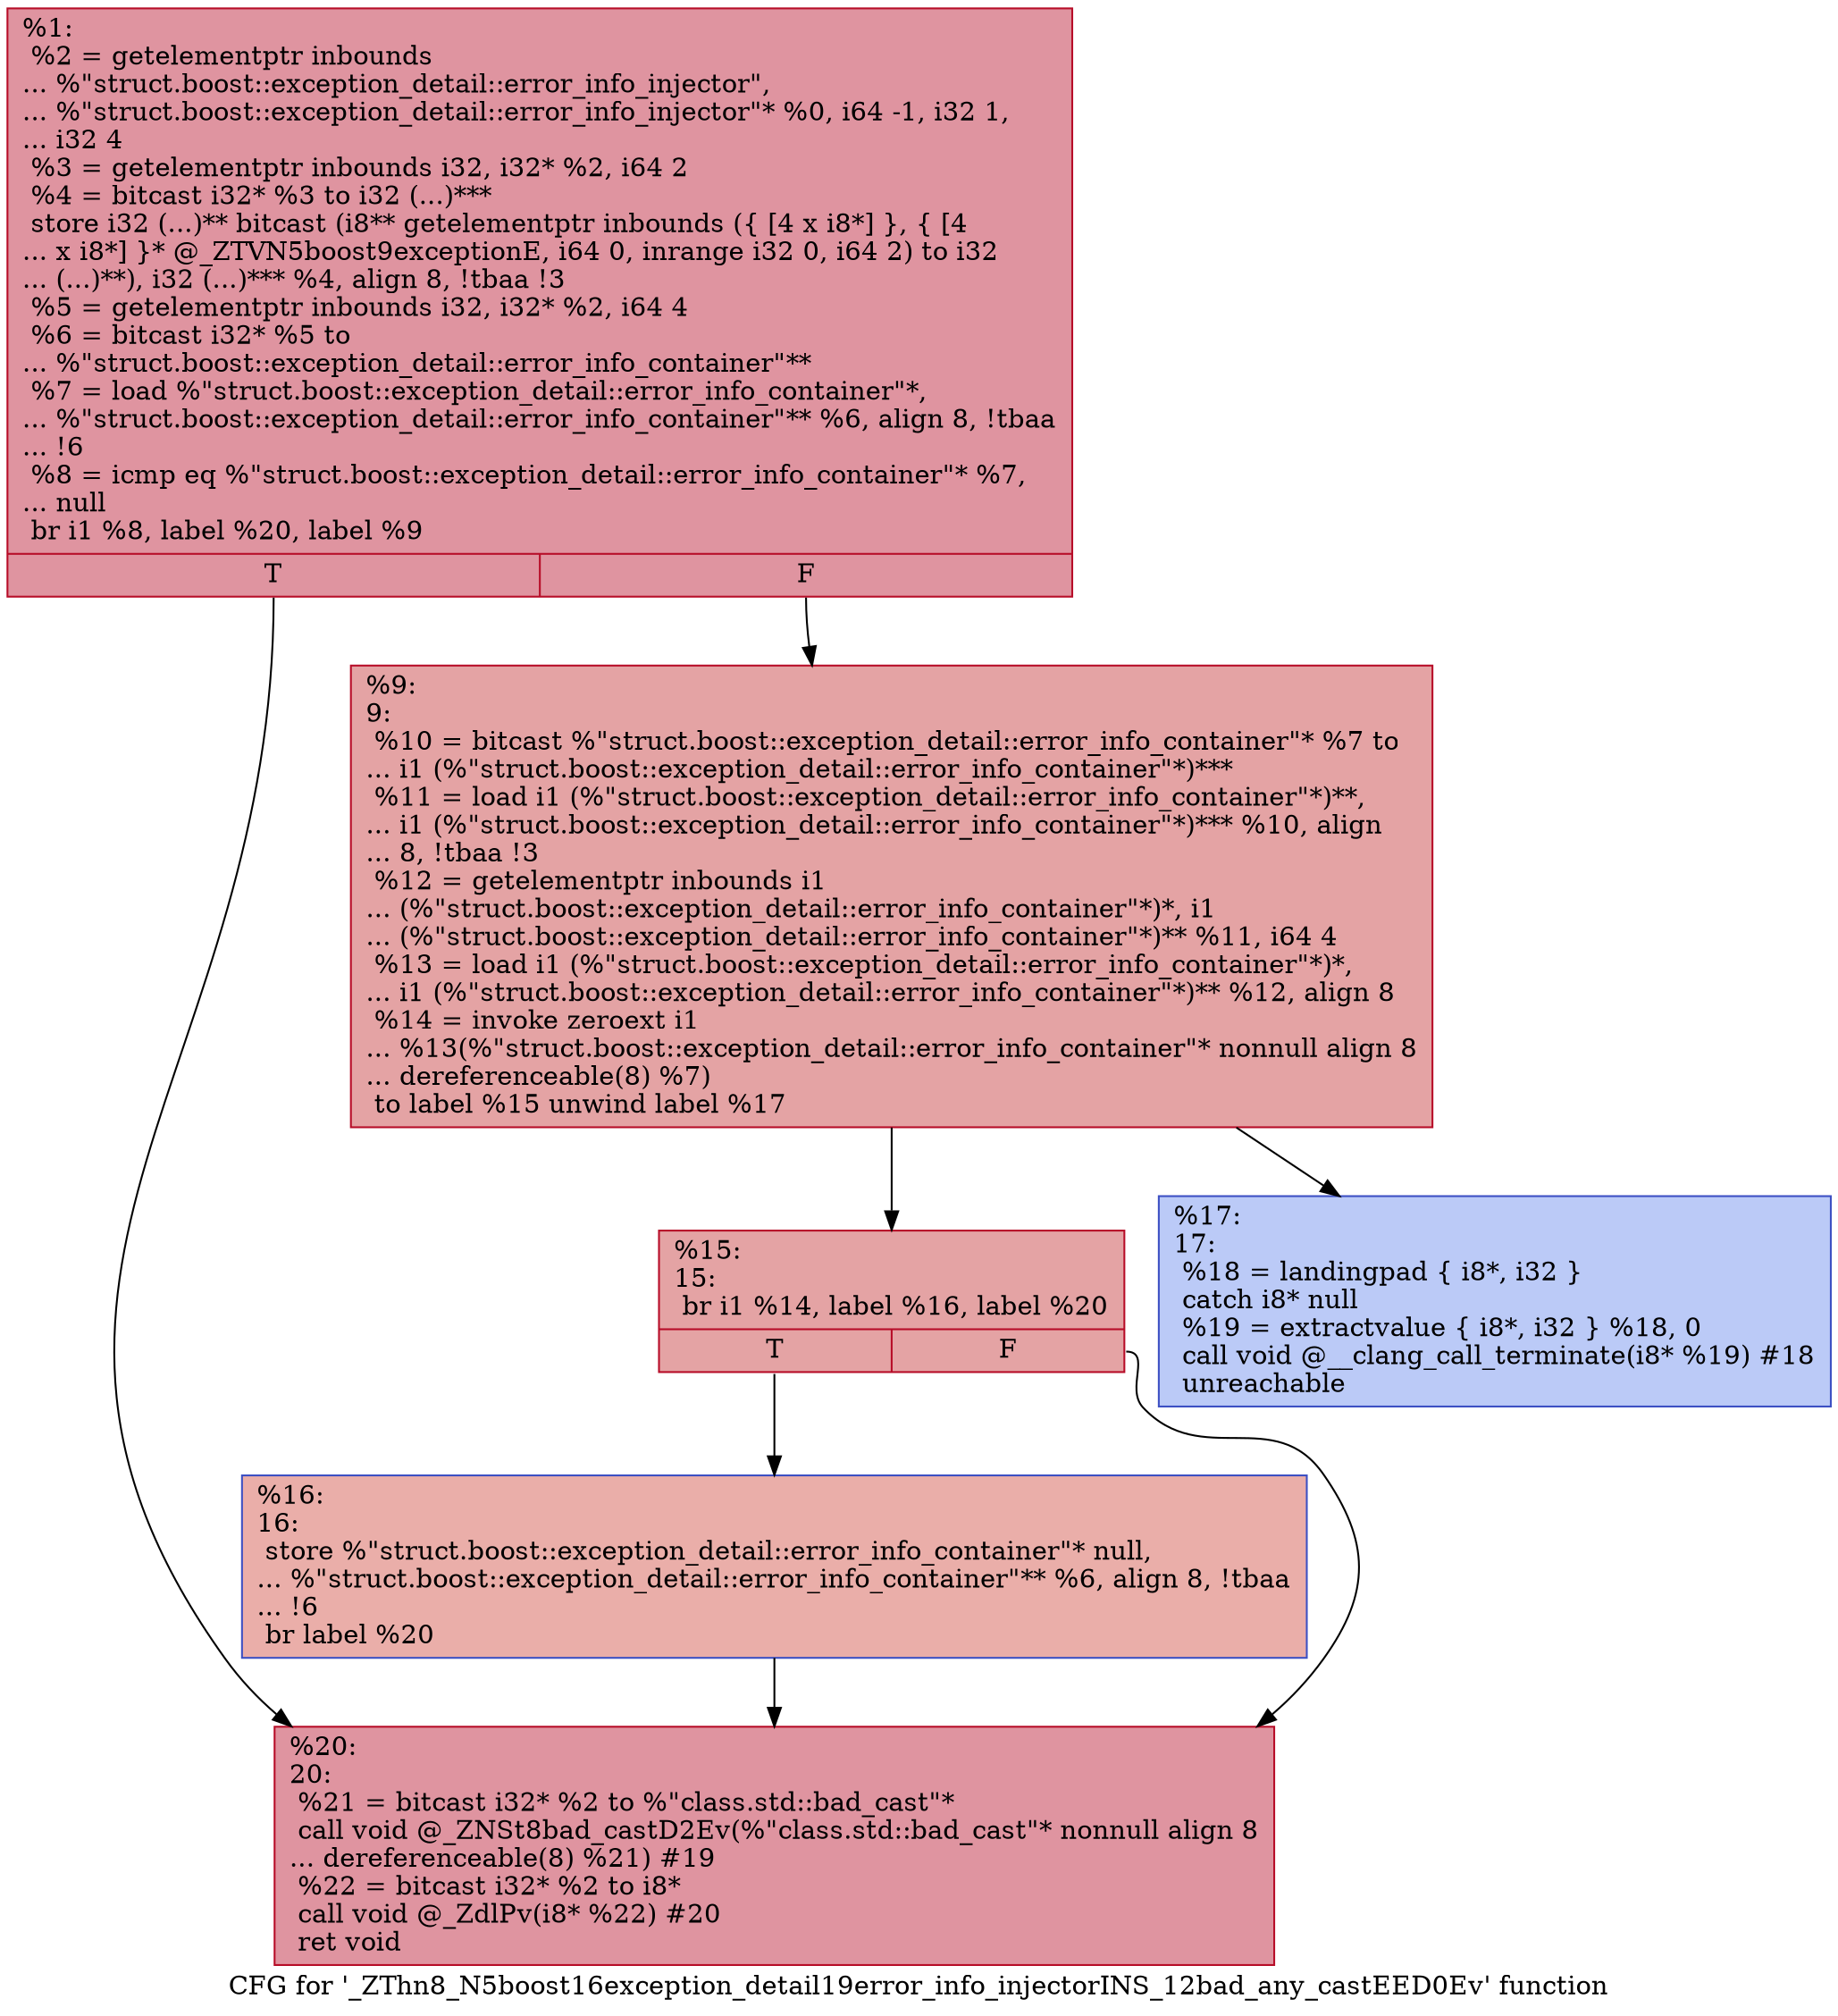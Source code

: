 digraph "CFG for '_ZThn8_N5boost16exception_detail19error_info_injectorINS_12bad_any_castEED0Ev' function" {
	label="CFG for '_ZThn8_N5boost16exception_detail19error_info_injectorINS_12bad_any_castEED0Ev' function";

	Node0x5594cc44dda0 [shape=record,color="#b70d28ff", style=filled, fillcolor="#b70d2870",label="{%1:\l  %2 = getelementptr inbounds\l... %\"struct.boost::exception_detail::error_info_injector\",\l... %\"struct.boost::exception_detail::error_info_injector\"* %0, i64 -1, i32 1,\l... i32 4\l  %3 = getelementptr inbounds i32, i32* %2, i64 2\l  %4 = bitcast i32* %3 to i32 (...)***\l  store i32 (...)** bitcast (i8** getelementptr inbounds (\{ [4 x i8*] \}, \{ [4\l... x i8*] \}* @_ZTVN5boost9exceptionE, i64 0, inrange i32 0, i64 2) to i32\l... (...)**), i32 (...)*** %4, align 8, !tbaa !3\l  %5 = getelementptr inbounds i32, i32* %2, i64 4\l  %6 = bitcast i32* %5 to\l... %\"struct.boost::exception_detail::error_info_container\"**\l  %7 = load %\"struct.boost::exception_detail::error_info_container\"*,\l... %\"struct.boost::exception_detail::error_info_container\"** %6, align 8, !tbaa\l... !6\l  %8 = icmp eq %\"struct.boost::exception_detail::error_info_container\"* %7,\l... null\l  br i1 %8, label %20, label %9\l|{<s0>T|<s1>F}}"];
	Node0x5594cc44dda0:s0 -> Node0x5594cc44dfe0;
	Node0x5594cc44dda0:s1 -> Node0x5594cc44e300;
	Node0x5594cc44e300 [shape=record,color="#b70d28ff", style=filled, fillcolor="#c32e3170",label="{%9:\l9:                                                \l  %10 = bitcast %\"struct.boost::exception_detail::error_info_container\"* %7 to\l... i1 (%\"struct.boost::exception_detail::error_info_container\"*)***\l  %11 = load i1 (%\"struct.boost::exception_detail::error_info_container\"*)**,\l... i1 (%\"struct.boost::exception_detail::error_info_container\"*)*** %10, align\l... 8, !tbaa !3\l  %12 = getelementptr inbounds i1\l... (%\"struct.boost::exception_detail::error_info_container\"*)*, i1\l... (%\"struct.boost::exception_detail::error_info_container\"*)** %11, i64 4\l  %13 = load i1 (%\"struct.boost::exception_detail::error_info_container\"*)*,\l... i1 (%\"struct.boost::exception_detail::error_info_container\"*)** %12, align 8\l  %14 = invoke zeroext i1\l... %13(%\"struct.boost::exception_detail::error_info_container\"* nonnull align 8\l... dereferenceable(8) %7)\l          to label %15 unwind label %17\l}"];
	Node0x5594cc44e300 -> Node0x5594cc44e5f0;
	Node0x5594cc44e300 -> Node0x5594cc44e640;
	Node0x5594cc44e5f0 [shape=record,color="#b70d28ff", style=filled, fillcolor="#c32e3170",label="{%15:\l15:                                               \l  br i1 %14, label %16, label %20\l|{<s0>T|<s1>F}}"];
	Node0x5594cc44e5f0:s0 -> Node0x5594cc44e7c0;
	Node0x5594cc44e5f0:s1 -> Node0x5594cc44dfe0;
	Node0x5594cc44e7c0 [shape=record,color="#3d50c3ff", style=filled, fillcolor="#d0473d70",label="{%16:\l16:                                               \l  store %\"struct.boost::exception_detail::error_info_container\"* null,\l... %\"struct.boost::exception_detail::error_info_container\"** %6, align 8, !tbaa\l... !6\l  br label %20\l}"];
	Node0x5594cc44e7c0 -> Node0x5594cc44dfe0;
	Node0x5594cc44e640 [shape=record,color="#3d50c3ff", style=filled, fillcolor="#6687ed70",label="{%17:\l17:                                               \l  %18 = landingpad \{ i8*, i32 \}\l          catch i8* null\l  %19 = extractvalue \{ i8*, i32 \} %18, 0\l  call void @__clang_call_terminate(i8* %19) #18\l  unreachable\l}"];
	Node0x5594cc44dfe0 [shape=record,color="#b70d28ff", style=filled, fillcolor="#b70d2870",label="{%20:\l20:                                               \l  %21 = bitcast i32* %2 to %\"class.std::bad_cast\"*\l  call void @_ZNSt8bad_castD2Ev(%\"class.std::bad_cast\"* nonnull align 8\l... dereferenceable(8) %21) #19\l  %22 = bitcast i32* %2 to i8*\l  call void @_ZdlPv(i8* %22) #20\l  ret void\l}"];
}
